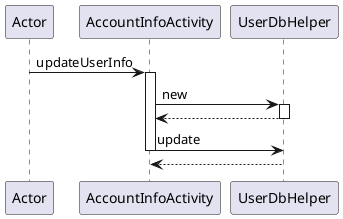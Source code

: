 @startuml
participant Actor
Actor -> AccountInfoActivity : updateUserInfo
activate AccountInfoActivity
AccountInfoActivity -> UserDbHelper : new
activate UserDbHelper
UserDbHelper --> AccountInfoActivity
deactivate UserDbHelper
AccountInfoActivity -> UserDbHelper : update
deactivate UserDbHelper
deactivate AccountInfoActivity
return
@enduml